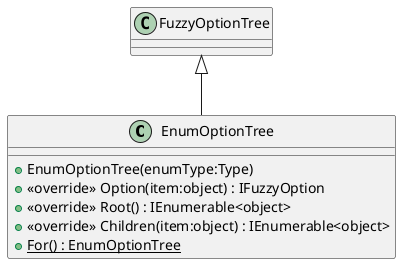 @startuml
class EnumOptionTree {
    + EnumOptionTree(enumType:Type)
    + <<override>> Option(item:object) : IFuzzyOption
    + <<override>> Root() : IEnumerable<object>
    + <<override>> Children(item:object) : IEnumerable<object>
    + {static} For() : EnumOptionTree
}
FuzzyOptionTree <|-- EnumOptionTree
@enduml
